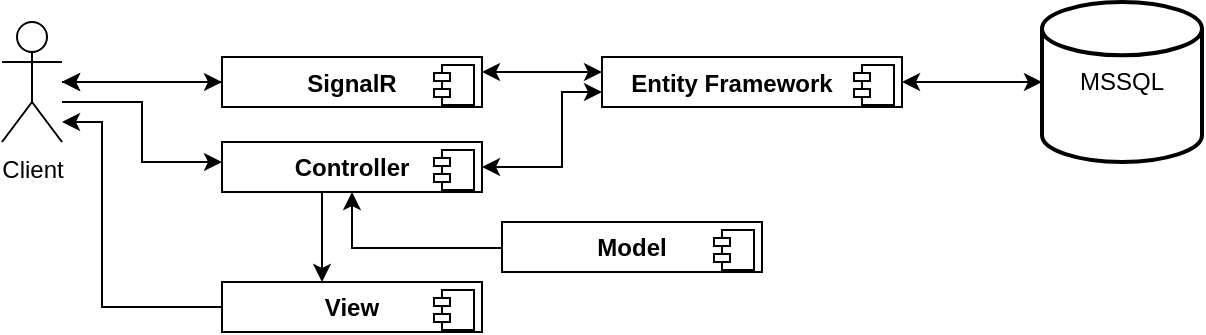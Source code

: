 <mxfile version="13.9.9" type="device"><diagram id="4z_Z_ZkmM_AzjlRAeZT5" name="Seite-1"><mxGraphModel dx="706" dy="408" grid="1" gridSize="10" guides="1" tooltips="1" connect="1" arrows="1" fold="1" page="1" pageScale="1" pageWidth="827" pageHeight="1169" math="0" shadow="0"><root><mxCell id="0"/><mxCell id="1" parent="0"/><mxCell id="8z1N0NZ7rMdc4whlqzYd-26" style="edgeStyle=orthogonalEdgeStyle;rounded=0;orthogonalLoop=1;jettySize=auto;html=1;" parent="1" source="8z1N0NZ7rMdc4whlqzYd-17" target="8z1N0NZ7rMdc4whlqzYd-36" edge="1"><mxGeometry relative="1" as="geometry"><mxPoint x="224" y="575.0" as="targetPoint"/><Array as="points"><mxPoint x="184" y="545"/><mxPoint x="184" y="575"/></Array></mxGeometry></mxCell><mxCell id="8z1N0NZ7rMdc4whlqzYd-27" style="edgeStyle=orthogonalEdgeStyle;rounded=0;orthogonalLoop=1;jettySize=auto;html=1;" parent="1" source="8z1N0NZ7rMdc4whlqzYd-17" target="8z1N0NZ7rMdc4whlqzYd-21" edge="1"><mxGeometry relative="1" as="geometry"/></mxCell><mxCell id="8z1N0NZ7rMdc4whlqzYd-17" value="Client" style="shape=umlActor;verticalLabelPosition=bottom;verticalAlign=top;html=1;" parent="1" vertex="1"><mxGeometry x="114" y="505" width="30" height="60" as="geometry"/></mxCell><mxCell id="8z1N0NZ7rMdc4whlqzYd-33" style="edgeStyle=orthogonalEdgeStyle;rounded=0;orthogonalLoop=1;jettySize=auto;html=1;startArrow=classic;startFill=1;" parent="1" source="8z1N0NZ7rMdc4whlqzYd-36" target="8z1N0NZ7rMdc4whlqzYd-48" edge="1"><mxGeometry relative="1" as="geometry"><mxPoint x="414" y="585.0" as="sourcePoint"/><Array as="points"><mxPoint x="394" y="578"/><mxPoint x="394" y="540"/></Array></mxGeometry></mxCell><mxCell id="8z1N0NZ7rMdc4whlqzYd-25" style="edgeStyle=orthogonalEdgeStyle;rounded=0;orthogonalLoop=1;jettySize=auto;html=1;" parent="1" source="8z1N0NZ7rMdc4whlqzYd-21" target="8z1N0NZ7rMdc4whlqzYd-17" edge="1"><mxGeometry relative="1" as="geometry"><mxPoint x="244" y="605.0" as="targetPoint"/></mxGeometry></mxCell><mxCell id="8z1N0NZ7rMdc4whlqzYd-31" value="" style="edgeStyle=orthogonalEdgeStyle;rounded=0;orthogonalLoop=1;jettySize=auto;html=1;" parent="1" source="8z1N0NZ7rMdc4whlqzYd-21" target="8z1N0NZ7rMdc4whlqzYd-17" edge="1"><mxGeometry relative="1" as="geometry"/></mxCell><mxCell id="8z1N0NZ7rMdc4whlqzYd-21" value="&lt;p style=&quot;margin: 0px ; margin-top: 6px ; text-align: center&quot;&gt;&lt;b&gt;SignalR&lt;/b&gt;&lt;/p&gt;" style="align=left;overflow=fill;html=1;dropTarget=0;" parent="1" vertex="1"><mxGeometry x="224" y="522.5" width="130" height="25" as="geometry"/></mxCell><mxCell id="8z1N0NZ7rMdc4whlqzYd-22" value="" style="shape=component;jettyWidth=8;jettyHeight=4;" parent="8z1N0NZ7rMdc4whlqzYd-21" vertex="1"><mxGeometry x="1" width="20" height="20" relative="1" as="geometry"><mxPoint x="-24" y="4" as="offset"/></mxGeometry></mxCell><mxCell id="8z1N0NZ7rMdc4whlqzYd-30" value="MSSQL" style="strokeWidth=2;html=1;shape=mxgraph.flowchart.database;whiteSpace=wrap;" parent="1" vertex="1"><mxGeometry x="634" y="495" width="80" height="80" as="geometry"/></mxCell><mxCell id="8z1N0NZ7rMdc4whlqzYd-32" style="edgeStyle=orthogonalEdgeStyle;rounded=0;orthogonalLoop=1;jettySize=auto;html=1;startArrow=classic;startFill=1;" parent="1" source="8z1N0NZ7rMdc4whlqzYd-21" target="8z1N0NZ7rMdc4whlqzYd-48" edge="1"><mxGeometry relative="1" as="geometry"><Array as="points"><mxPoint x="380" y="530"/><mxPoint x="380" y="530"/></Array></mxGeometry></mxCell><mxCell id="8z1N0NZ7rMdc4whlqzYd-43" style="edgeStyle=orthogonalEdgeStyle;rounded=0;orthogonalLoop=1;jettySize=auto;html=1;startArrow=classic;startFill=1;endArrow=none;endFill=0;" parent="1" source="8z1N0NZ7rMdc4whlqzYd-36" target="8z1N0NZ7rMdc4whlqzYd-41" edge="1"><mxGeometry relative="1" as="geometry"><Array as="points"><mxPoint x="289" y="618"/></Array></mxGeometry></mxCell><mxCell id="8z1N0NZ7rMdc4whlqzYd-46" style="edgeStyle=orthogonalEdgeStyle;rounded=0;orthogonalLoop=1;jettySize=auto;html=1;startArrow=none;startFill=0;endArrow=classic;endFill=1;" parent="1" source="8z1N0NZ7rMdc4whlqzYd-36" target="8z1N0NZ7rMdc4whlqzYd-44" edge="1"><mxGeometry relative="1" as="geometry"><Array as="points"><mxPoint x="274" y="605"/><mxPoint x="274" y="605"/></Array></mxGeometry></mxCell><mxCell id="8z1N0NZ7rMdc4whlqzYd-36" value="&lt;p style=&quot;margin: 0px ; margin-top: 6px ; text-align: center&quot;&gt;&lt;b&gt;Controller&lt;/b&gt;&lt;/p&gt;" style="align=left;overflow=fill;html=1;dropTarget=0;" parent="1" vertex="1"><mxGeometry x="224" y="565" width="130" height="25" as="geometry"/></mxCell><mxCell id="8z1N0NZ7rMdc4whlqzYd-37" value="" style="shape=component;jettyWidth=8;jettyHeight=4;" parent="8z1N0NZ7rMdc4whlqzYd-36" vertex="1"><mxGeometry x="1" width="20" height="20" relative="1" as="geometry"><mxPoint x="-24" y="4" as="offset"/></mxGeometry></mxCell><mxCell id="8z1N0NZ7rMdc4whlqzYd-41" value="&lt;p style=&quot;margin: 0px ; margin-top: 6px ; text-align: center&quot;&gt;&lt;b&gt;Model&lt;/b&gt;&lt;/p&gt;" style="align=left;overflow=fill;html=1;dropTarget=0;" parent="1" vertex="1"><mxGeometry x="364" y="605" width="130" height="25" as="geometry"/></mxCell><mxCell id="8z1N0NZ7rMdc4whlqzYd-42" value="" style="shape=component;jettyWidth=8;jettyHeight=4;" parent="8z1N0NZ7rMdc4whlqzYd-41" vertex="1"><mxGeometry x="1" width="20" height="20" relative="1" as="geometry"><mxPoint x="-24" y="4" as="offset"/></mxGeometry></mxCell><mxCell id="8z1N0NZ7rMdc4whlqzYd-47" style="edgeStyle=orthogonalEdgeStyle;rounded=0;orthogonalLoop=1;jettySize=auto;html=1;startArrow=none;startFill=0;endArrow=classic;endFill=1;" parent="1" source="8z1N0NZ7rMdc4whlqzYd-44" target="8z1N0NZ7rMdc4whlqzYd-17" edge="1"><mxGeometry relative="1" as="geometry"><Array as="points"><mxPoint x="164" y="648"/><mxPoint x="164" y="555"/></Array></mxGeometry></mxCell><mxCell id="8z1N0NZ7rMdc4whlqzYd-44" value="&lt;p style=&quot;margin: 0px ; margin-top: 6px ; text-align: center&quot;&gt;&lt;b&gt;View&lt;/b&gt;&lt;/p&gt;" style="align=left;overflow=fill;html=1;dropTarget=0;" parent="1" vertex="1"><mxGeometry x="224" y="635" width="130" height="25" as="geometry"/></mxCell><mxCell id="8z1N0NZ7rMdc4whlqzYd-45" value="" style="shape=component;jettyWidth=8;jettyHeight=4;" parent="8z1N0NZ7rMdc4whlqzYd-44" vertex="1"><mxGeometry x="1" width="20" height="20" relative="1" as="geometry"><mxPoint x="-24" y="4" as="offset"/></mxGeometry></mxCell><mxCell id="8z1N0NZ7rMdc4whlqzYd-48" value="&lt;p style=&quot;margin: 0px ; margin-top: 6px ; text-align: center&quot;&gt;&lt;b&gt;Entity Framework&amp;nbsp; &amp;nbsp; &amp;nbsp;&amp;nbsp;&lt;/b&gt;&lt;/p&gt;" style="align=left;overflow=fill;html=1;dropTarget=0;" parent="1" vertex="1"><mxGeometry x="414" y="522.5" width="150" height="25" as="geometry"/></mxCell><mxCell id="8z1N0NZ7rMdc4whlqzYd-49" value="" style="shape=component;jettyWidth=8;jettyHeight=4;" parent="8z1N0NZ7rMdc4whlqzYd-48" vertex="1"><mxGeometry x="1" width="20" height="20" relative="1" as="geometry"><mxPoint x="-24" y="4" as="offset"/></mxGeometry></mxCell><mxCell id="8z1N0NZ7rMdc4whlqzYd-50" style="edgeStyle=orthogonalEdgeStyle;rounded=0;orthogonalLoop=1;jettySize=auto;html=1;startArrow=classic;startFill=1;endArrow=classic;endFill=1;" parent="1" source="8z1N0NZ7rMdc4whlqzYd-48" target="8z1N0NZ7rMdc4whlqzYd-30" edge="1"><mxGeometry relative="1" as="geometry"/></mxCell></root></mxGraphModel></diagram></mxfile>